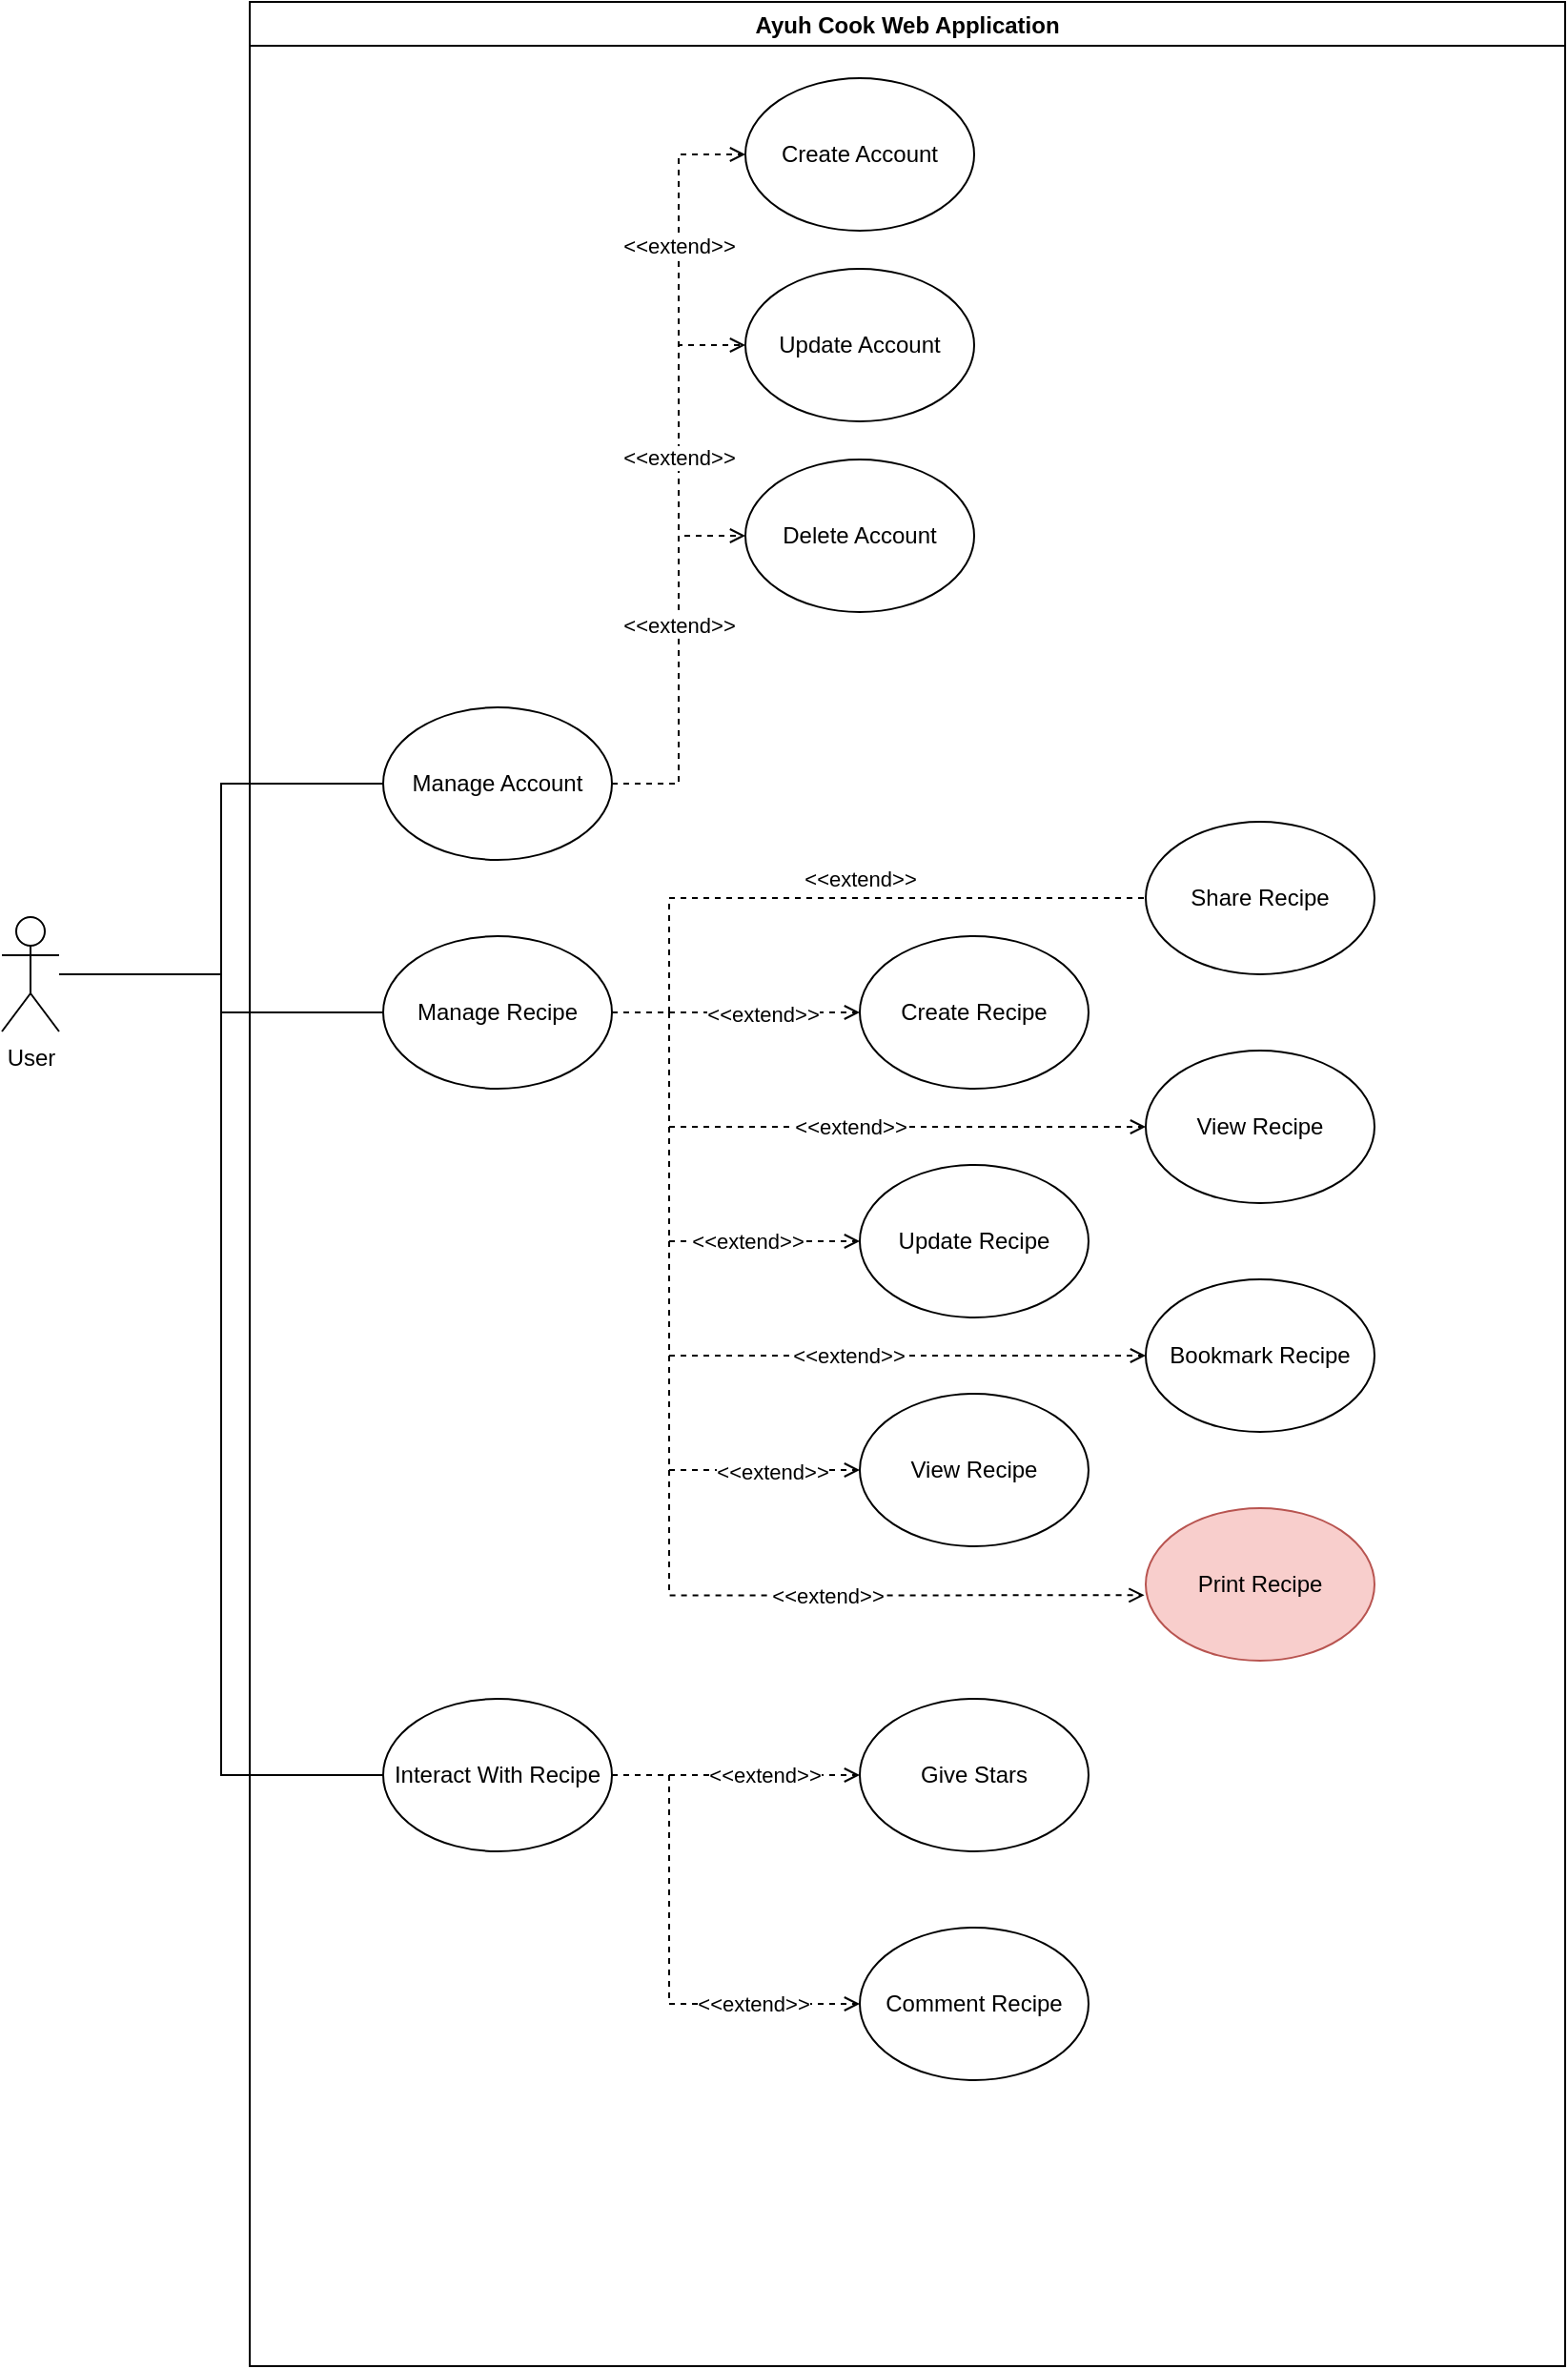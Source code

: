 <mxfile version="14.6.12" type="device" pages="2"><diagram id="PvhnXdAB38dhgRDuN8VF" name="Use Case Diagram"><mxGraphModel dx="1422" dy="806" grid="1" gridSize="10" guides="1" tooltips="1" connect="1" arrows="1" fold="1" page="1" pageScale="1" pageWidth="850" pageHeight="1100" math="0" shadow="0"><root><mxCell id="0"/><mxCell id="1" parent="0"/><mxCell id="SAwiZ5mJ5aZUieRqgXg4-9" style="edgeStyle=orthogonalEdgeStyle;rounded=0;orthogonalLoop=1;jettySize=auto;html=1;entryX=0;entryY=0.5;entryDx=0;entryDy=0;endArrow=none;endFill=0;" parent="1" source="SAwiZ5mJ5aZUieRqgXg4-1" target="SAwiZ5mJ5aZUieRqgXg4-4" edge="1"><mxGeometry relative="1" as="geometry"/></mxCell><mxCell id="SAwiZ5mJ5aZUieRqgXg4-10" style="edgeStyle=orthogonalEdgeStyle;rounded=0;orthogonalLoop=1;jettySize=auto;html=1;entryX=0;entryY=0.5;entryDx=0;entryDy=0;endArrow=none;endFill=0;" parent="1" source="SAwiZ5mJ5aZUieRqgXg4-1" target="SAwiZ5mJ5aZUieRqgXg4-5" edge="1"><mxGeometry relative="1" as="geometry"/></mxCell><mxCell id="MKGji2aGT5OWxE7gdHe8-3" style="edgeStyle=orthogonalEdgeStyle;rounded=0;orthogonalLoop=1;jettySize=auto;html=1;entryX=0;entryY=0.5;entryDx=0;entryDy=0;endArrow=none;endFill=0;" parent="1" source="SAwiZ5mJ5aZUieRqgXg4-1" target="MKGji2aGT5OWxE7gdHe8-2" edge="1"><mxGeometry relative="1" as="geometry"/></mxCell><mxCell id="SAwiZ5mJ5aZUieRqgXg4-1" value="User" style="shape=umlActor;verticalLabelPosition=bottom;verticalAlign=top;html=1;outlineConnect=0;" parent="1" vertex="1"><mxGeometry x="10" y="500" width="30" height="60" as="geometry"/></mxCell><mxCell id="SAwiZ5mJ5aZUieRqgXg4-6" value="Ayuh Cook Web Application" style="swimlane;" parent="1" vertex="1"><mxGeometry x="140" y="20" width="690" height="1240" as="geometry"/></mxCell><mxCell id="SAwiZ5mJ5aZUieRqgXg4-21" style="edgeStyle=orthogonalEdgeStyle;rounded=0;orthogonalLoop=1;jettySize=auto;html=1;entryX=0;entryY=0.5;entryDx=0;entryDy=0;endArrow=open;endFill=0;dashed=1;" parent="SAwiZ5mJ5aZUieRqgXg4-6" source="SAwiZ5mJ5aZUieRqgXg4-4" target="SAwiZ5mJ5aZUieRqgXg4-16" edge="1"><mxGeometry relative="1" as="geometry"/></mxCell><mxCell id="MKGji2aGT5OWxE7gdHe8-11" value="&amp;lt;&amp;lt;extend&amp;gt;&amp;gt;" style="edgeLabel;html=1;align=center;verticalAlign=middle;resizable=0;points=[];" parent="SAwiZ5mJ5aZUieRqgXg4-21" vertex="1" connectable="0"><mxGeometry x="0.585" relative="1" as="geometry"><mxPoint as="offset"/></mxGeometry></mxCell><mxCell id="SAwiZ5mJ5aZUieRqgXg4-22" style="edgeStyle=orthogonalEdgeStyle;rounded=0;orthogonalLoop=1;jettySize=auto;html=1;entryX=0;entryY=0.5;entryDx=0;entryDy=0;endArrow=open;endFill=0;dashed=1;" parent="SAwiZ5mJ5aZUieRqgXg4-6" source="SAwiZ5mJ5aZUieRqgXg4-4" target="SAwiZ5mJ5aZUieRqgXg4-15" edge="1"><mxGeometry relative="1" as="geometry"/></mxCell><mxCell id="MKGji2aGT5OWxE7gdHe8-12" value="&amp;lt;&amp;lt;extend&amp;gt;&amp;gt;" style="edgeLabel;html=1;align=center;verticalAlign=middle;resizable=0;points=[];" parent="SAwiZ5mJ5aZUieRqgXg4-22" vertex="1" connectable="0"><mxGeometry x="0.378" relative="1" as="geometry"><mxPoint as="offset"/></mxGeometry></mxCell><mxCell id="SAwiZ5mJ5aZUieRqgXg4-23" style="edgeStyle=orthogonalEdgeStyle;rounded=0;orthogonalLoop=1;jettySize=auto;html=1;entryX=0;entryY=0.5;entryDx=0;entryDy=0;endArrow=open;endFill=0;dashed=1;" parent="SAwiZ5mJ5aZUieRqgXg4-6" source="SAwiZ5mJ5aZUieRqgXg4-4" target="SAwiZ5mJ5aZUieRqgXg4-12" edge="1"><mxGeometry relative="1" as="geometry"/></mxCell><mxCell id="MKGji2aGT5OWxE7gdHe8-13" value="&amp;lt;&amp;lt;extend&amp;gt;&amp;gt;" style="edgeLabel;html=1;align=center;verticalAlign=middle;resizable=0;points=[];" parent="SAwiZ5mJ5aZUieRqgXg4-23" vertex="1" connectable="0"><mxGeometry x="0.182" relative="1" as="geometry"><mxPoint as="offset"/></mxGeometry></mxCell><mxCell id="SAwiZ5mJ5aZUieRqgXg4-4" value="Manage Account" style="ellipse;whiteSpace=wrap;html=1;" parent="SAwiZ5mJ5aZUieRqgXg4-6" vertex="1"><mxGeometry x="70" y="370" width="120" height="80" as="geometry"/></mxCell><mxCell id="SAwiZ5mJ5aZUieRqgXg4-24" style="edgeStyle=orthogonalEdgeStyle;rounded=0;orthogonalLoop=1;jettySize=auto;html=1;entryX=0;entryY=0.5;entryDx=0;entryDy=0;dashed=1;endArrow=open;endFill=0;" parent="SAwiZ5mJ5aZUieRqgXg4-6" source="SAwiZ5mJ5aZUieRqgXg4-5" target="SAwiZ5mJ5aZUieRqgXg4-17" edge="1"><mxGeometry relative="1" as="geometry"/></mxCell><mxCell id="MKGji2aGT5OWxE7gdHe8-15" value="&amp;lt;&amp;lt;extend&amp;gt;&amp;gt;" style="edgeLabel;html=1;align=center;verticalAlign=middle;resizable=0;points=[];" parent="SAwiZ5mJ5aZUieRqgXg4-24" vertex="1" connectable="0"><mxGeometry x="0.207" y="-1" relative="1" as="geometry"><mxPoint as="offset"/></mxGeometry></mxCell><mxCell id="SAwiZ5mJ5aZUieRqgXg4-25" style="edgeStyle=orthogonalEdgeStyle;rounded=0;orthogonalLoop=1;jettySize=auto;html=1;entryX=0;entryY=0.5;entryDx=0;entryDy=0;dashed=1;endArrow=open;endFill=0;" parent="SAwiZ5mJ5aZUieRqgXg4-6" source="SAwiZ5mJ5aZUieRqgXg4-5" target="SAwiZ5mJ5aZUieRqgXg4-18" edge="1"><mxGeometry relative="1" as="geometry"><Array as="points"><mxPoint x="220" y="530"/><mxPoint x="220" y="650"/></Array></mxGeometry></mxCell><mxCell id="MKGji2aGT5OWxE7gdHe8-16" value="&amp;lt;&amp;lt;extend&amp;gt;&amp;gt;" style="edgeLabel;html=1;align=center;verticalAlign=middle;resizable=0;points=[];" parent="SAwiZ5mJ5aZUieRqgXg4-25" vertex="1" connectable="0"><mxGeometry x="0.527" relative="1" as="geometry"><mxPoint as="offset"/></mxGeometry></mxCell><mxCell id="SAwiZ5mJ5aZUieRqgXg4-26" style="edgeStyle=orthogonalEdgeStyle;rounded=0;orthogonalLoop=1;jettySize=auto;html=1;entryX=0;entryY=0.5;entryDx=0;entryDy=0;dashed=1;endArrow=open;endFill=0;" parent="SAwiZ5mJ5aZUieRqgXg4-6" source="SAwiZ5mJ5aZUieRqgXg4-5" target="SAwiZ5mJ5aZUieRqgXg4-19" edge="1"><mxGeometry relative="1" as="geometry"><Array as="points"><mxPoint x="220" y="530"/><mxPoint x="220" y="710"/><mxPoint x="470" y="710"/></Array></mxGeometry></mxCell><mxCell id="MKGji2aGT5OWxE7gdHe8-19" value="&amp;lt;&amp;lt;extend&amp;gt;&amp;gt;" style="edgeLabel;html=1;align=center;verticalAlign=middle;resizable=0;points=[];" parent="SAwiZ5mJ5aZUieRqgXg4-26" vertex="1" connectable="0"><mxGeometry x="0.32" relative="1" as="geometry"><mxPoint as="offset"/></mxGeometry></mxCell><mxCell id="SAwiZ5mJ5aZUieRqgXg4-29" style="edgeStyle=orthogonalEdgeStyle;rounded=0;orthogonalLoop=1;jettySize=auto;html=1;entryX=0;entryY=0.5;entryDx=0;entryDy=0;dashed=1;endArrow=open;endFill=0;" parent="SAwiZ5mJ5aZUieRqgXg4-6" source="SAwiZ5mJ5aZUieRqgXg4-5" target="SAwiZ5mJ5aZUieRqgXg4-28" edge="1"><mxGeometry relative="1" as="geometry"><Array as="points"><mxPoint x="220" y="530"/><mxPoint x="220" y="590"/><mxPoint x="430" y="590"/></Array></mxGeometry></mxCell><mxCell id="MKGji2aGT5OWxE7gdHe8-20" value="&amp;lt;&amp;lt;extend&amp;gt;&amp;gt;" style="edgeLabel;html=1;align=center;verticalAlign=middle;resizable=0;points=[];" parent="SAwiZ5mJ5aZUieRqgXg4-29" vertex="1" connectable="0"><mxGeometry x="0.087" relative="1" as="geometry"><mxPoint as="offset"/></mxGeometry></mxCell><mxCell id="MKGji2aGT5OWxE7gdHe8-8" style="edgeStyle=orthogonalEdgeStyle;rounded=0;orthogonalLoop=1;jettySize=auto;html=1;endArrow=none;endFill=0;dashed=1;" parent="SAwiZ5mJ5aZUieRqgXg4-6" source="SAwiZ5mJ5aZUieRqgXg4-5" target="MKGji2aGT5OWxE7gdHe8-7" edge="1"><mxGeometry relative="1" as="geometry"><Array as="points"><mxPoint x="220" y="530"/><mxPoint x="220" y="470"/></Array></mxGeometry></mxCell><mxCell id="MKGji2aGT5OWxE7gdHe8-14" value="&amp;lt;&amp;lt;extend&amp;gt;&amp;gt;" style="edgeLabel;html=1;align=center;verticalAlign=middle;resizable=0;points=[];" parent="MKGji2aGT5OWxE7gdHe8-8" vertex="1" connectable="0"><mxGeometry x="0.222" y="-2" relative="1" as="geometry"><mxPoint x="-18" y="-12" as="offset"/></mxGeometry></mxCell><mxCell id="MKGji2aGT5OWxE7gdHe8-21" style="edgeStyle=orthogonalEdgeStyle;rounded=0;orthogonalLoop=1;jettySize=auto;html=1;entryX=-0.006;entryY=0.571;entryDx=0;entryDy=0;entryPerimeter=0;dashed=1;endArrow=open;endFill=0;" parent="SAwiZ5mJ5aZUieRqgXg4-6" source="SAwiZ5mJ5aZUieRqgXg4-5" target="MKGji2aGT5OWxE7gdHe8-1" edge="1"><mxGeometry relative="1" as="geometry"><Array as="points"><mxPoint x="220" y="530"/><mxPoint x="220" y="836"/></Array></mxGeometry></mxCell><mxCell id="MKGji2aGT5OWxE7gdHe8-22" value="&amp;lt;&amp;lt;extend&amp;gt;&amp;gt;" style="edgeLabel;html=1;align=center;verticalAlign=middle;resizable=0;points=[];" parent="MKGji2aGT5OWxE7gdHe8-21" vertex="1" connectable="0"><mxGeometry x="0.43" relative="1" as="geometry"><mxPoint as="offset"/></mxGeometry></mxCell><mxCell id="SAwiZ5mJ5aZUieRqgXg4-5" value="Manage Recipe" style="ellipse;whiteSpace=wrap;html=1;" parent="SAwiZ5mJ5aZUieRqgXg4-6" vertex="1"><mxGeometry x="70" y="490" width="120" height="80" as="geometry"/></mxCell><mxCell id="SAwiZ5mJ5aZUieRqgXg4-12" value="Delete Account" style="ellipse;whiteSpace=wrap;html=1;" parent="SAwiZ5mJ5aZUieRqgXg4-6" vertex="1"><mxGeometry x="260" y="240" width="120" height="80" as="geometry"/></mxCell><mxCell id="SAwiZ5mJ5aZUieRqgXg4-15" value="Update Account" style="ellipse;whiteSpace=wrap;html=1;" parent="SAwiZ5mJ5aZUieRqgXg4-6" vertex="1"><mxGeometry x="260" y="140" width="120" height="80" as="geometry"/></mxCell><mxCell id="SAwiZ5mJ5aZUieRqgXg4-16" value="Create Account" style="ellipse;whiteSpace=wrap;html=1;" parent="SAwiZ5mJ5aZUieRqgXg4-6" vertex="1"><mxGeometry x="260" y="40" width="120" height="80" as="geometry"/></mxCell><mxCell id="SAwiZ5mJ5aZUieRqgXg4-17" value="Create Recipe" style="ellipse;whiteSpace=wrap;html=1;" parent="SAwiZ5mJ5aZUieRqgXg4-6" vertex="1"><mxGeometry x="320" y="490" width="120" height="80" as="geometry"/></mxCell><mxCell id="SAwiZ5mJ5aZUieRqgXg4-18" value="Update Recipe" style="ellipse;whiteSpace=wrap;html=1;" parent="SAwiZ5mJ5aZUieRqgXg4-6" vertex="1"><mxGeometry x="320" y="610" width="120" height="80" as="geometry"/></mxCell><mxCell id="SAwiZ5mJ5aZUieRqgXg4-19" value="Bookmark Recipe" style="ellipse;whiteSpace=wrap;html=1;" parent="SAwiZ5mJ5aZUieRqgXg4-6" vertex="1"><mxGeometry x="470" y="670" width="120" height="80" as="geometry"/></mxCell><mxCell id="SAwiZ5mJ5aZUieRqgXg4-28" value="View Recipe" style="ellipse;whiteSpace=wrap;html=1;" parent="SAwiZ5mJ5aZUieRqgXg4-6" vertex="1"><mxGeometry x="470" y="550" width="120" height="80" as="geometry"/></mxCell><mxCell id="SAwiZ5mJ5aZUieRqgXg4-20" value="View Recipe" style="ellipse;whiteSpace=wrap;html=1;" parent="SAwiZ5mJ5aZUieRqgXg4-6" vertex="1"><mxGeometry x="320" y="730" width="120" height="80" as="geometry"/></mxCell><mxCell id="SAwiZ5mJ5aZUieRqgXg4-27" style="edgeStyle=orthogonalEdgeStyle;rounded=0;orthogonalLoop=1;jettySize=auto;html=1;entryX=0;entryY=0.5;entryDx=0;entryDy=0;dashed=1;endArrow=open;endFill=0;" parent="SAwiZ5mJ5aZUieRqgXg4-6" source="SAwiZ5mJ5aZUieRqgXg4-5" target="SAwiZ5mJ5aZUieRqgXg4-20" edge="1"><mxGeometry relative="1" as="geometry"><Array as="points"><mxPoint x="220" y="530"/><mxPoint x="220" y="770"/></Array></mxGeometry></mxCell><mxCell id="MKGji2aGT5OWxE7gdHe8-17" value="&amp;lt;&amp;lt;extend&amp;gt;&amp;gt;" style="edgeLabel;html=1;align=center;verticalAlign=middle;resizable=0;points=[];" parent="SAwiZ5mJ5aZUieRqgXg4-27" vertex="1" connectable="0"><mxGeometry x="0.748" y="-1" relative="1" as="geometry"><mxPoint as="offset"/></mxGeometry></mxCell><mxCell id="MKGji2aGT5OWxE7gdHe8-1" value="Print Recipe" style="ellipse;whiteSpace=wrap;html=1;fillColor=#f8cecc;strokeColor=#b85450;" parent="SAwiZ5mJ5aZUieRqgXg4-6" vertex="1"><mxGeometry x="470" y="790" width="120" height="80" as="geometry"/></mxCell><mxCell id="MKGji2aGT5OWxE7gdHe8-9" style="edgeStyle=orthogonalEdgeStyle;rounded=0;orthogonalLoop=1;jettySize=auto;html=1;entryX=0;entryY=0.5;entryDx=0;entryDy=0;dashed=1;endArrow=open;endFill=0;" parent="SAwiZ5mJ5aZUieRqgXg4-6" source="MKGji2aGT5OWxE7gdHe8-2" target="MKGji2aGT5OWxE7gdHe8-4" edge="1"><mxGeometry relative="1" as="geometry"/></mxCell><mxCell id="MKGji2aGT5OWxE7gdHe8-10" style="edgeStyle=orthogonalEdgeStyle;rounded=0;orthogonalLoop=1;jettySize=auto;html=1;entryX=0;entryY=0.5;entryDx=0;entryDy=0;dashed=1;endArrow=open;endFill=0;" parent="SAwiZ5mJ5aZUieRqgXg4-6" source="MKGji2aGT5OWxE7gdHe8-2" target="MKGji2aGT5OWxE7gdHe8-5" edge="1"><mxGeometry relative="1" as="geometry"><Array as="points"><mxPoint x="220" y="930"/><mxPoint x="220" y="1050"/></Array></mxGeometry></mxCell><mxCell id="MKGji2aGT5OWxE7gdHe8-23" value="&amp;lt;&amp;lt;extend&amp;gt;&amp;gt;" style="edgeLabel;html=1;align=center;verticalAlign=middle;resizable=0;points=[];" parent="MKGji2aGT5OWxE7gdHe8-10" vertex="1" connectable="0"><mxGeometry x="-0.714" relative="1" as="geometry"><mxPoint x="50" y="-6" as="offset"/></mxGeometry></mxCell><mxCell id="MKGji2aGT5OWxE7gdHe8-24" value="&amp;lt;&amp;lt;extend&amp;gt;&amp;gt;" style="edgeLabel;html=1;align=center;verticalAlign=middle;resizable=0;points=[];" parent="MKGji2aGT5OWxE7gdHe8-10" vertex="1" connectable="0"><mxGeometry x="0.552" relative="1" as="geometry"><mxPoint as="offset"/></mxGeometry></mxCell><mxCell id="MKGji2aGT5OWxE7gdHe8-2" value="Interact With Recipe" style="ellipse;whiteSpace=wrap;html=1;" parent="SAwiZ5mJ5aZUieRqgXg4-6" vertex="1"><mxGeometry x="70" y="890" width="120" height="80" as="geometry"/></mxCell><mxCell id="MKGji2aGT5OWxE7gdHe8-4" value="Give Stars" style="ellipse;whiteSpace=wrap;html=1;" parent="SAwiZ5mJ5aZUieRqgXg4-6" vertex="1"><mxGeometry x="320" y="890" width="120" height="80" as="geometry"/></mxCell><mxCell id="MKGji2aGT5OWxE7gdHe8-5" value="Comment Recipe" style="ellipse;whiteSpace=wrap;html=1;" parent="SAwiZ5mJ5aZUieRqgXg4-6" vertex="1"><mxGeometry x="320" y="1010" width="120" height="80" as="geometry"/></mxCell><mxCell id="MKGji2aGT5OWxE7gdHe8-7" value="Share Recipe" style="ellipse;whiteSpace=wrap;html=1;" parent="SAwiZ5mJ5aZUieRqgXg4-6" vertex="1"><mxGeometry x="470" y="430" width="120" height="80" as="geometry"/></mxCell></root></mxGraphModel></diagram><diagram id="fIS1ZSq1HvwBqwchLkF7" name="ERD Diagram Lvl 1"><mxGraphModel dx="813" dy="461" grid="1" gridSize="10" guides="1" tooltips="1" connect="1" arrows="1" fold="1" page="1" pageScale="1" pageWidth="850" pageHeight="1100" math="0" shadow="0"><root><mxCell id="cbsE0w7PO9TH0yWZrkjB-0"/><mxCell id="cbsE0w7PO9TH0yWZrkjB-1" parent="cbsE0w7PO9TH0yWZrkjB-0"/><mxCell id="2Q4wEeWWNiN3nG8tNpft-0" style="edgeStyle=orthogonalEdgeStyle;rounded=0;orthogonalLoop=1;jettySize=auto;html=1;endArrow=ERmany;endFill=0;startArrow=ERone;startFill=0;" edge="1" parent="cbsE0w7PO9TH0yWZrkjB-1" source="cbsE0w7PO9TH0yWZrkjB-2" target="cbsE0w7PO9TH0yWZrkjB-3"><mxGeometry relative="1" as="geometry"/></mxCell><mxCell id="jISxtJw-kFdtPUGyws-I-1" style="edgeStyle=orthogonalEdgeStyle;rounded=0;orthogonalLoop=1;jettySize=auto;html=1;entryX=0.5;entryY=0;entryDx=0;entryDy=0;startArrow=ERone;startFill=0;endArrow=ERmany;endFill=0;" edge="1" parent="cbsE0w7PO9TH0yWZrkjB-1" source="cbsE0w7PO9TH0yWZrkjB-2" target="jISxtJw-kFdtPUGyws-I-0"><mxGeometry relative="1" as="geometry"/></mxCell><mxCell id="ltVZPuoHMIfKBhRvKrhW-1" style="edgeStyle=orthogonalEdgeStyle;rounded=0;orthogonalLoop=1;jettySize=auto;html=1;entryX=0.5;entryY=1;entryDx=0;entryDy=0;startArrow=ERone;startFill=0;endArrow=ERoneToMany;endFill=0;" edge="1" parent="cbsE0w7PO9TH0yWZrkjB-1" source="cbsE0w7PO9TH0yWZrkjB-2" target="ltVZPuoHMIfKBhRvKrhW-0"><mxGeometry relative="1" as="geometry"/></mxCell><mxCell id="ltVZPuoHMIfKBhRvKrhW-2" value="can known" style="edgeLabel;html=1;align=center;verticalAlign=middle;resizable=0;points=[];" vertex="1" connectable="0" parent="ltVZPuoHMIfKBhRvKrhW-1"><mxGeometry x="0.077" y="-2" relative="1" as="geometry"><mxPoint as="offset"/></mxGeometry></mxCell><mxCell id="cbsE0w7PO9TH0yWZrkjB-2" value="User" style="rounded=0;whiteSpace=wrap;html=1;" vertex="1" parent="cbsE0w7PO9TH0yWZrkjB-1"><mxGeometry x="60" y="360" width="120" height="60" as="geometry"/></mxCell><mxCell id="2Q4wEeWWNiN3nG8tNpft-2" style="edgeStyle=orthogonalEdgeStyle;rounded=0;orthogonalLoop=1;jettySize=auto;html=1;entryX=0;entryY=0.5;entryDx=0;entryDy=0;endArrow=ERmany;endFill=0;startArrow=ERone;startFill=0;" edge="1" parent="cbsE0w7PO9TH0yWZrkjB-1" source="cbsE0w7PO9TH0yWZrkjB-3" target="cbsE0w7PO9TH0yWZrkjB-5"><mxGeometry relative="1" as="geometry"/></mxCell><mxCell id="2Q4wEeWWNiN3nG8tNpft-4" style="edgeStyle=orthogonalEdgeStyle;rounded=0;orthogonalLoop=1;jettySize=auto;html=1;entryX=0.5;entryY=0;entryDx=0;entryDy=0;endArrow=ERoneToMany;endFill=0;startArrow=none;startFill=0;" edge="1" parent="cbsE0w7PO9TH0yWZrkjB-1" source="2Q4wEeWWNiN3nG8tNpft-6" target="cbsE0w7PO9TH0yWZrkjB-4"><mxGeometry relative="1" as="geometry"/></mxCell><mxCell id="xTPJfsSxiZB0nkvQqmUZ-1" style="edgeStyle=orthogonalEdgeStyle;rounded=0;orthogonalLoop=1;jettySize=auto;html=1;entryX=0.5;entryY=1;entryDx=0;entryDy=0;startArrow=none;startFill=0;endArrow=ERoneToMany;endFill=0;" edge="1" parent="cbsE0w7PO9TH0yWZrkjB-1" source="xTPJfsSxiZB0nkvQqmUZ-2" target="xTPJfsSxiZB0nkvQqmUZ-0"><mxGeometry relative="1" as="geometry"/></mxCell><mxCell id="cbsE0w7PO9TH0yWZrkjB-3" value="Recipe" style="rounded=0;whiteSpace=wrap;html=1;" vertex="1" parent="cbsE0w7PO9TH0yWZrkjB-1"><mxGeometry x="280" y="360" width="120" height="60" as="geometry"/></mxCell><mxCell id="cbsE0w7PO9TH0yWZrkjB-4" value="Step" style="rounded=0;whiteSpace=wrap;html=1;" vertex="1" parent="cbsE0w7PO9TH0yWZrkjB-1"><mxGeometry x="280" y="510" width="120" height="60" as="geometry"/></mxCell><mxCell id="cbsE0w7PO9TH0yWZrkjB-5" value="Stars" style="rounded=0;whiteSpace=wrap;html=1;" vertex="1" parent="cbsE0w7PO9TH0yWZrkjB-1"><mxGeometry x="500" y="360" width="120" height="60" as="geometry"/></mxCell><mxCell id="2Q4wEeWWNiN3nG8tNpft-1" value="has" style="text;html=1;align=center;verticalAlign=middle;resizable=0;points=[];autosize=1;strokeColor=none;" vertex="1" parent="cbsE0w7PO9TH0yWZrkjB-1"><mxGeometry x="215" y="370" width="30" height="20" as="geometry"/></mxCell><mxCell id="2Q4wEeWWNiN3nG8tNpft-3" value="has" style="text;html=1;align=center;verticalAlign=middle;resizable=0;points=[];autosize=1;strokeColor=none;" vertex="1" parent="cbsE0w7PO9TH0yWZrkjB-1"><mxGeometry x="435" y="370" width="30" height="20" as="geometry"/></mxCell><mxCell id="jISxtJw-kFdtPUGyws-I-0" value="Bookmark Recipe" style="rounded=0;whiteSpace=wrap;html=1;" vertex="1" parent="cbsE0w7PO9TH0yWZrkjB-1"><mxGeometry x="60" y="510" width="120" height="60" as="geometry"/></mxCell><mxCell id="jISxtJw-kFdtPUGyws-I-2" value="has" style="text;html=1;align=center;verticalAlign=middle;resizable=0;points=[];autosize=1;strokeColor=none;" vertex="1" parent="cbsE0w7PO9TH0yWZrkjB-1"><mxGeometry x="105" y="460" width="30" height="20" as="geometry"/></mxCell><mxCell id="xTPJfsSxiZB0nkvQqmUZ-0" value="Ingredient" style="rounded=0;whiteSpace=wrap;html=1;" vertex="1" parent="cbsE0w7PO9TH0yWZrkjB-1"><mxGeometry x="280" y="200" width="120" height="60" as="geometry"/></mxCell><mxCell id="xTPJfsSxiZB0nkvQqmUZ-2" value="has" style="text;html=1;align=center;verticalAlign=middle;resizable=0;points=[];autosize=1;strokeColor=none;" vertex="1" parent="cbsE0w7PO9TH0yWZrkjB-1"><mxGeometry x="325" y="300" width="30" height="20" as="geometry"/></mxCell><mxCell id="xTPJfsSxiZB0nkvQqmUZ-3" value="" style="edgeStyle=orthogonalEdgeStyle;rounded=0;orthogonalLoop=1;jettySize=auto;html=1;entryX=0.5;entryY=1;entryDx=0;entryDy=0;startArrow=ERone;startFill=0;endArrow=none;endFill=0;" edge="1" parent="cbsE0w7PO9TH0yWZrkjB-1" source="cbsE0w7PO9TH0yWZrkjB-3" target="xTPJfsSxiZB0nkvQqmUZ-2"><mxGeometry relative="1" as="geometry"><mxPoint x="340.0" y="360" as="sourcePoint"/><mxPoint x="340.0" y="260" as="targetPoint"/></mxGeometry></mxCell><mxCell id="2Q4wEeWWNiN3nG8tNpft-6" value="has" style="text;html=1;align=center;verticalAlign=middle;resizable=0;points=[];autosize=1;strokeColor=none;" vertex="1" parent="cbsE0w7PO9TH0yWZrkjB-1"><mxGeometry x="325" y="460" width="30" height="20" as="geometry"/></mxCell><mxCell id="xTPJfsSxiZB0nkvQqmUZ-4" value="" style="edgeStyle=orthogonalEdgeStyle;rounded=0;orthogonalLoop=1;jettySize=auto;html=1;entryX=0.5;entryY=0;entryDx=0;entryDy=0;endArrow=none;endFill=0;startArrow=ERone;startFill=0;" edge="1" parent="cbsE0w7PO9TH0yWZrkjB-1" source="cbsE0w7PO9TH0yWZrkjB-3" target="2Q4wEeWWNiN3nG8tNpft-6"><mxGeometry relative="1" as="geometry"><mxPoint x="340.0" y="420" as="sourcePoint"/><mxPoint x="340.0" y="510" as="targetPoint"/></mxGeometry></mxCell><mxCell id="ltVZPuoHMIfKBhRvKrhW-0" value="Log Update" style="rounded=0;whiteSpace=wrap;html=1;" vertex="1" parent="cbsE0w7PO9TH0yWZrkjB-1"><mxGeometry x="60" y="70" width="120" height="60" as="geometry"/></mxCell></root></mxGraphModel></diagram></mxfile>